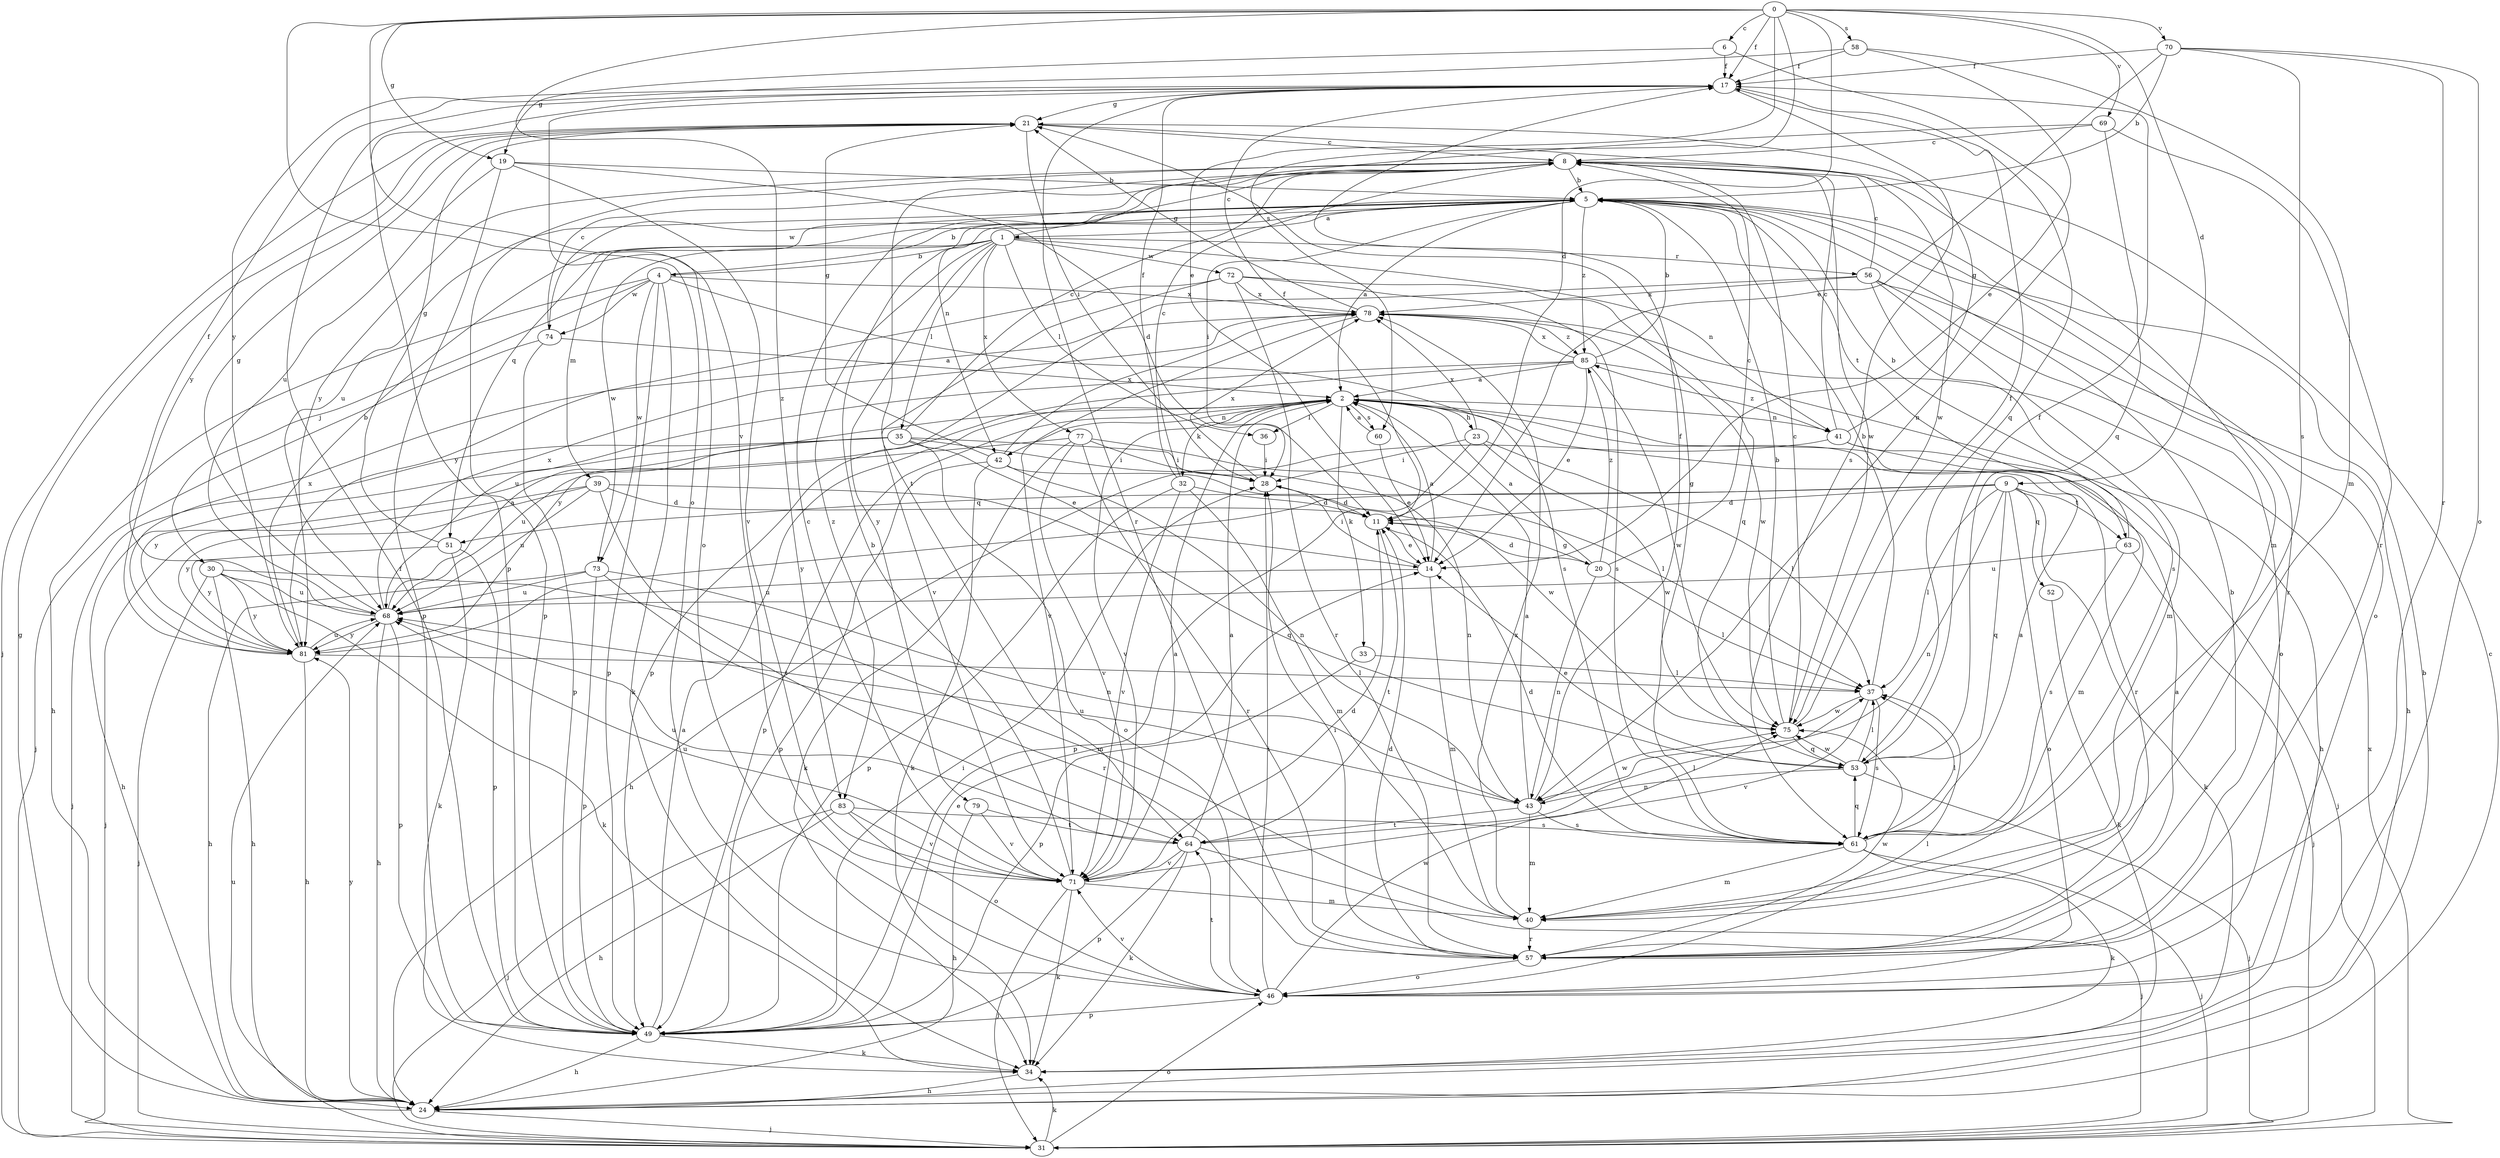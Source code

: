 strict digraph  {
0;
1;
2;
4;
5;
6;
8;
9;
11;
14;
17;
19;
20;
21;
23;
24;
28;
30;
31;
32;
33;
34;
35;
36;
37;
39;
40;
41;
42;
43;
46;
49;
51;
52;
53;
56;
57;
58;
60;
61;
63;
64;
68;
69;
70;
71;
72;
73;
74;
75;
77;
78;
79;
81;
83;
85;
0 -> 6  [label=c];
0 -> 9  [label=d];
0 -> 11  [label=d];
0 -> 14  [label=e];
0 -> 17  [label=f];
0 -> 19  [label=g];
0 -> 46  [label=o];
0 -> 58  [label=s];
0 -> 60  [label=s];
0 -> 69  [label=v];
0 -> 70  [label=v];
0 -> 71  [label=v];
0 -> 83  [label=z];
1 -> 4  [label=b];
1 -> 8  [label=c];
1 -> 35  [label=l];
1 -> 36  [label=l];
1 -> 39  [label=m];
1 -> 41  [label=n];
1 -> 56  [label=r];
1 -> 72  [label=w];
1 -> 73  [label=w];
1 -> 77  [label=x];
1 -> 79  [label=y];
1 -> 83  [label=z];
2 -> 23  [label=h];
2 -> 32  [label=k];
2 -> 33  [label=k];
2 -> 36  [label=l];
2 -> 41  [label=n];
2 -> 42  [label=n];
2 -> 49  [label=p];
2 -> 57  [label=r];
2 -> 60  [label=s];
2 -> 71  [label=v];
4 -> 5  [label=b];
4 -> 24  [label=h];
4 -> 30  [label=j];
4 -> 34  [label=k];
4 -> 49  [label=p];
4 -> 61  [label=s];
4 -> 73  [label=w];
4 -> 74  [label=w];
4 -> 78  [label=x];
5 -> 1  [label=a];
5 -> 2  [label=a];
5 -> 28  [label=i];
5 -> 42  [label=n];
5 -> 46  [label=o];
5 -> 51  [label=q];
5 -> 57  [label=r];
5 -> 63  [label=t];
5 -> 68  [label=u];
5 -> 85  [label=z];
6 -> 17  [label=f];
6 -> 19  [label=g];
6 -> 43  [label=n];
8 -> 5  [label=b];
8 -> 40  [label=m];
8 -> 49  [label=p];
8 -> 74  [label=w];
8 -> 75  [label=w];
8 -> 81  [label=y];
9 -> 11  [label=d];
9 -> 34  [label=k];
9 -> 37  [label=l];
9 -> 43  [label=n];
9 -> 46  [label=o];
9 -> 51  [label=q];
9 -> 52  [label=q];
9 -> 53  [label=q];
9 -> 63  [label=t];
9 -> 81  [label=y];
11 -> 14  [label=e];
11 -> 17  [label=f];
11 -> 20  [label=g];
11 -> 64  [label=t];
14 -> 2  [label=a];
14 -> 28  [label=i];
14 -> 40  [label=m];
14 -> 68  [label=u];
17 -> 21  [label=g];
17 -> 46  [label=o];
17 -> 49  [label=p];
17 -> 53  [label=q];
17 -> 57  [label=r];
17 -> 61  [label=s];
19 -> 5  [label=b];
19 -> 11  [label=d];
19 -> 49  [label=p];
19 -> 68  [label=u];
19 -> 71  [label=v];
20 -> 2  [label=a];
20 -> 8  [label=c];
20 -> 11  [label=d];
20 -> 37  [label=l];
20 -> 43  [label=n];
20 -> 85  [label=z];
21 -> 8  [label=c];
21 -> 28  [label=i];
21 -> 31  [label=j];
21 -> 75  [label=w];
21 -> 81  [label=y];
23 -> 28  [label=i];
23 -> 37  [label=l];
23 -> 49  [label=p];
23 -> 75  [label=w];
23 -> 78  [label=x];
24 -> 5  [label=b];
24 -> 8  [label=c];
24 -> 21  [label=g];
24 -> 31  [label=j];
24 -> 81  [label=y];
28 -> 11  [label=d];
28 -> 78  [label=x];
30 -> 24  [label=h];
30 -> 31  [label=j];
30 -> 34  [label=k];
30 -> 40  [label=m];
30 -> 68  [label=u];
30 -> 81  [label=y];
31 -> 34  [label=k];
31 -> 46  [label=o];
31 -> 68  [label=u];
31 -> 78  [label=x];
32 -> 8  [label=c];
32 -> 11  [label=d];
32 -> 17  [label=f];
32 -> 40  [label=m];
32 -> 49  [label=p];
32 -> 71  [label=v];
33 -> 37  [label=l];
33 -> 49  [label=p];
34 -> 24  [label=h];
35 -> 8  [label=c];
35 -> 14  [label=e];
35 -> 24  [label=h];
35 -> 28  [label=i];
35 -> 31  [label=j];
35 -> 43  [label=n];
35 -> 46  [label=o];
35 -> 81  [label=y];
36 -> 28  [label=i];
37 -> 5  [label=b];
37 -> 61  [label=s];
37 -> 71  [label=v];
37 -> 75  [label=w];
39 -> 11  [label=d];
39 -> 31  [label=j];
39 -> 53  [label=q];
39 -> 64  [label=t];
39 -> 68  [label=u];
39 -> 81  [label=y];
40 -> 57  [label=r];
40 -> 78  [label=x];
41 -> 8  [label=c];
41 -> 21  [label=g];
41 -> 24  [label=h];
41 -> 31  [label=j];
41 -> 40  [label=m];
41 -> 85  [label=z];
42 -> 21  [label=g];
42 -> 34  [label=k];
42 -> 43  [label=n];
42 -> 49  [label=p];
42 -> 75  [label=w];
42 -> 78  [label=x];
43 -> 2  [label=a];
43 -> 17  [label=f];
43 -> 40  [label=m];
43 -> 61  [label=s];
43 -> 64  [label=t];
43 -> 68  [label=u];
43 -> 75  [label=w];
46 -> 28  [label=i];
46 -> 37  [label=l];
46 -> 49  [label=p];
46 -> 64  [label=t];
46 -> 71  [label=v];
46 -> 75  [label=w];
49 -> 2  [label=a];
49 -> 14  [label=e];
49 -> 17  [label=f];
49 -> 24  [label=h];
49 -> 28  [label=i];
49 -> 34  [label=k];
51 -> 21  [label=g];
51 -> 34  [label=k];
51 -> 49  [label=p];
51 -> 81  [label=y];
52 -> 34  [label=k];
53 -> 14  [label=e];
53 -> 17  [label=f];
53 -> 31  [label=j];
53 -> 37  [label=l];
53 -> 43  [label=n];
53 -> 75  [label=w];
56 -> 8  [label=c];
56 -> 24  [label=h];
56 -> 40  [label=m];
56 -> 46  [label=o];
56 -> 49  [label=p];
56 -> 61  [label=s];
56 -> 78  [label=x];
57 -> 2  [label=a];
57 -> 5  [label=b];
57 -> 11  [label=d];
57 -> 28  [label=i];
57 -> 46  [label=o];
57 -> 75  [label=w];
58 -> 14  [label=e];
58 -> 17  [label=f];
58 -> 40  [label=m];
58 -> 81  [label=y];
60 -> 2  [label=a];
60 -> 14  [label=e];
61 -> 2  [label=a];
61 -> 11  [label=d];
61 -> 21  [label=g];
61 -> 31  [label=j];
61 -> 34  [label=k];
61 -> 37  [label=l];
61 -> 40  [label=m];
61 -> 53  [label=q];
63 -> 5  [label=b];
63 -> 31  [label=j];
63 -> 61  [label=s];
63 -> 68  [label=u];
64 -> 2  [label=a];
64 -> 31  [label=j];
64 -> 34  [label=k];
64 -> 37  [label=l];
64 -> 49  [label=p];
64 -> 68  [label=u];
64 -> 71  [label=v];
68 -> 2  [label=a];
68 -> 17  [label=f];
68 -> 21  [label=g];
68 -> 24  [label=h];
68 -> 49  [label=p];
68 -> 78  [label=x];
68 -> 81  [label=y];
69 -> 8  [label=c];
69 -> 53  [label=q];
69 -> 57  [label=r];
69 -> 64  [label=t];
70 -> 5  [label=b];
70 -> 14  [label=e];
70 -> 17  [label=f];
70 -> 46  [label=o];
70 -> 57  [label=r];
70 -> 61  [label=s];
71 -> 2  [label=a];
71 -> 5  [label=b];
71 -> 8  [label=c];
71 -> 11  [label=d];
71 -> 31  [label=j];
71 -> 34  [label=k];
71 -> 40  [label=m];
71 -> 68  [label=u];
72 -> 53  [label=q];
72 -> 57  [label=r];
72 -> 61  [label=s];
72 -> 71  [label=v];
72 -> 78  [label=x];
72 -> 81  [label=y];
73 -> 24  [label=h];
73 -> 43  [label=n];
73 -> 49  [label=p];
73 -> 57  [label=r];
73 -> 68  [label=u];
74 -> 2  [label=a];
74 -> 8  [label=c];
74 -> 31  [label=j];
74 -> 49  [label=p];
75 -> 5  [label=b];
75 -> 8  [label=c];
75 -> 17  [label=f];
75 -> 53  [label=q];
77 -> 28  [label=i];
77 -> 34  [label=k];
77 -> 37  [label=l];
77 -> 57  [label=r];
77 -> 68  [label=u];
77 -> 71  [label=v];
78 -> 21  [label=g];
78 -> 71  [label=v];
78 -> 75  [label=w];
78 -> 85  [label=z];
79 -> 24  [label=h];
79 -> 64  [label=t];
79 -> 71  [label=v];
81 -> 5  [label=b];
81 -> 24  [label=h];
81 -> 37  [label=l];
81 -> 68  [label=u];
81 -> 78  [label=x];
83 -> 24  [label=h];
83 -> 31  [label=j];
83 -> 46  [label=o];
83 -> 61  [label=s];
83 -> 71  [label=v];
85 -> 2  [label=a];
85 -> 5  [label=b];
85 -> 14  [label=e];
85 -> 24  [label=h];
85 -> 68  [label=u];
85 -> 75  [label=w];
85 -> 78  [label=x];
85 -> 81  [label=y];
}
